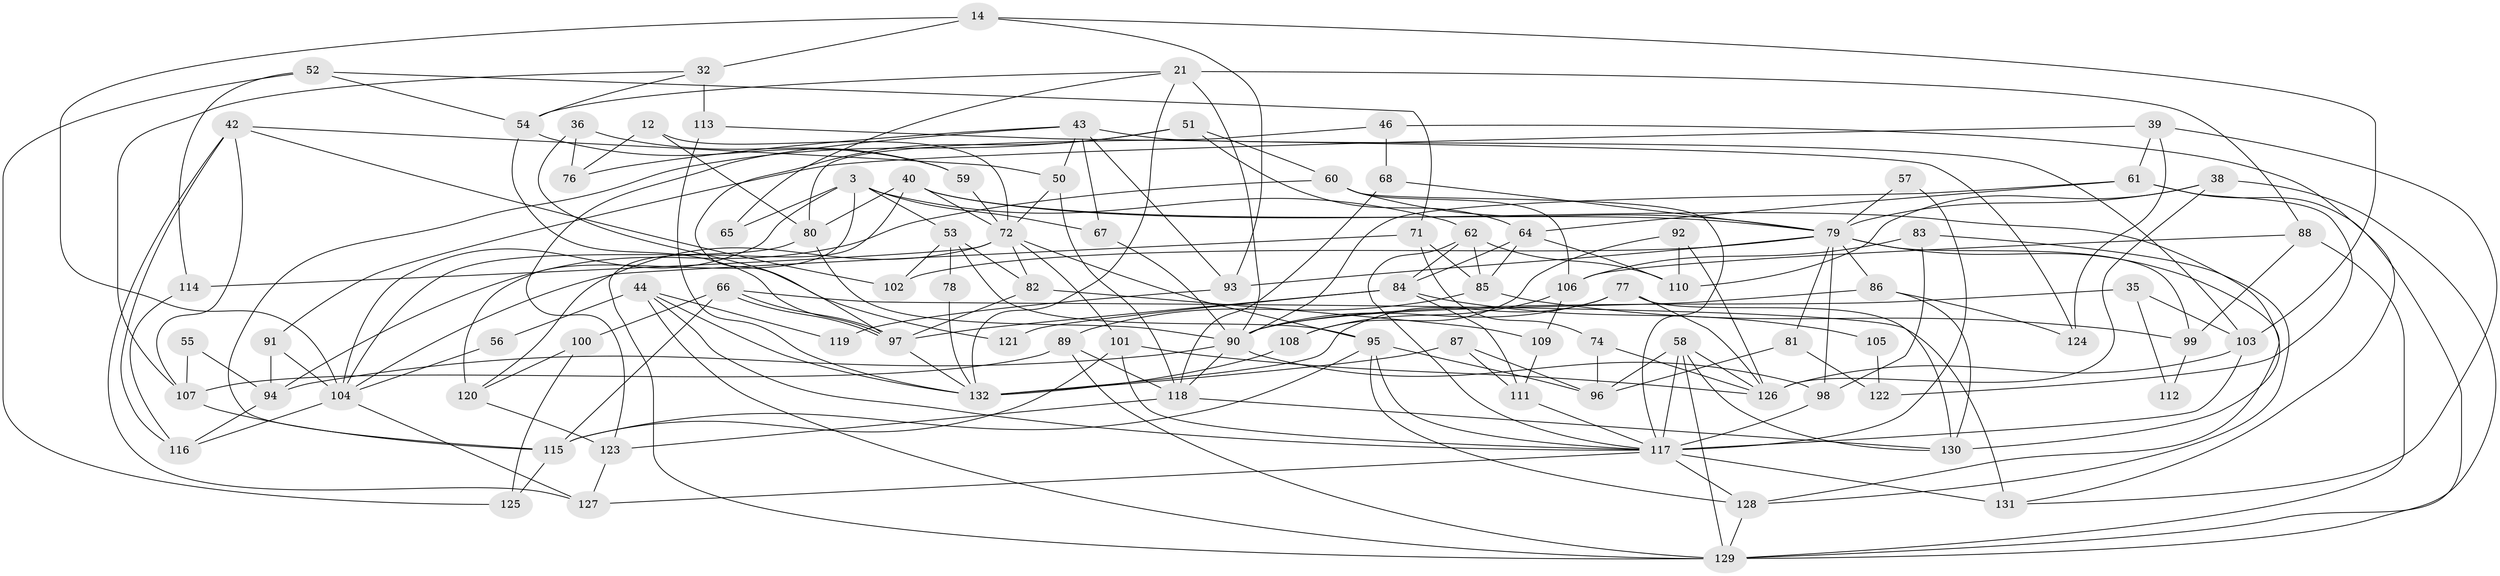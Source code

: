 // original degree distribution, {5: 0.12878787878787878, 3: 0.30303030303030304, 7: 0.022727272727272728, 6: 0.09090909090909091, 4: 0.3484848484848485, 8: 0.022727272727272728, 2: 0.08333333333333333}
// Generated by graph-tools (version 1.1) at 2025/52/03/04/25 21:52:55]
// undirected, 92 vertices, 203 edges
graph export_dot {
graph [start="1"]
  node [color=gray90,style=filled];
  3;
  12;
  14;
  21;
  32 [super="+17"];
  35;
  36;
  38 [super="+10"];
  39;
  40 [super="+13"];
  42 [super="+23"];
  43 [super="+37"];
  44 [super="+25"];
  46;
  50 [super="+31"];
  51;
  52;
  53;
  54;
  55;
  56;
  57;
  58 [super="+15"];
  59;
  60 [super="+2"];
  61;
  62 [super="+49"];
  64;
  65;
  66;
  67;
  68;
  71;
  72 [super="+6"];
  74;
  76;
  77;
  78;
  79 [super="+75+47"];
  80;
  81;
  82 [super="+63"];
  83;
  84;
  85;
  86;
  87;
  88 [super="+18"];
  89;
  90 [super="+16+26+20"];
  91;
  92;
  93;
  94 [super="+30"];
  95;
  96;
  97;
  98;
  99;
  100;
  101 [super="+19"];
  102;
  103 [super="+22+28"];
  104 [super="+45"];
  105;
  106;
  107 [super="+29"];
  108;
  109;
  110;
  111;
  112;
  113;
  114;
  115 [super="+4"];
  116;
  117 [super="+5+33+73+41"];
  118;
  119;
  120;
  121;
  122;
  123;
  124 [super="+69"];
  125;
  126 [super="+1+7"];
  127;
  128 [super="+34"];
  129 [super="+27"];
  130;
  131;
  132 [super="+24+70"];
  3 -- 67;
  3 -- 53;
  3 -- 62;
  3 -- 65;
  3 -- 104 [weight=2];
  3 -- 120;
  12 -- 72;
  12 -- 80;
  12 -- 76;
  14 -- 32;
  14 -- 93;
  14 -- 104;
  14 -- 103;
  21 -- 88 [weight=2];
  21 -- 54;
  21 -- 65;
  21 -- 132;
  21 -- 90;
  32 -- 113 [weight=2];
  32 -- 54;
  32 -- 107;
  35 -- 103;
  35 -- 112;
  35 -- 90;
  36 -- 59;
  36 -- 76;
  36 -- 121;
  38 -- 110;
  38 -- 126;
  38 -- 79;
  38 -- 129;
  39 -- 131;
  39 -- 124;
  39 -- 61;
  39 -- 91;
  40 -- 80;
  40 -- 130;
  40 -- 72;
  40 -- 79;
  40 -- 129;
  42 -- 102;
  42 -- 50;
  42 -- 107;
  42 -- 116;
  42 -- 127;
  43 -- 93;
  43 -- 50 [weight=2];
  43 -- 67;
  43 -- 103 [weight=2];
  43 -- 123;
  43 -- 76;
  44 -- 119;
  44 -- 117;
  44 -- 56;
  44 -- 132;
  44 -- 129;
  46 -- 131;
  46 -- 68;
  46 -- 80;
  50 -- 118;
  50 -- 72;
  51 -- 64;
  51 -- 97;
  51 -- 60;
  51 -- 115;
  52 -- 54;
  52 -- 114;
  52 -- 71;
  52 -- 125;
  53 -- 78;
  53 -- 95;
  53 -- 102;
  53 -- 82;
  54 -- 97;
  54 -- 59;
  55 -- 107;
  55 -- 94;
  56 -- 104;
  57 -- 117;
  57 -- 79;
  58 -- 130;
  58 -- 126;
  58 -- 117;
  58 -- 96;
  58 -- 129;
  59 -- 72;
  60 -- 106;
  60 -- 117;
  60 -- 79;
  60 -- 94;
  61 -- 64;
  61 -- 90;
  61 -- 122;
  61 -- 129;
  62 -- 85 [weight=2];
  62 -- 84;
  62 -- 110;
  62 -- 117;
  64 -- 85;
  64 -- 84;
  64 -- 110;
  66 -- 115;
  66 -- 97;
  66 -- 97;
  66 -- 100;
  66 -- 131;
  67 -- 90;
  68 -- 118;
  68 -- 79;
  71 -- 104;
  71 -- 74;
  71 -- 85;
  72 -- 95;
  72 -- 82 [weight=2];
  72 -- 114;
  72 -- 120;
  72 -- 101;
  74 -- 96;
  74 -- 126;
  77 -- 130;
  77 -- 126 [weight=2];
  77 -- 90;
  77 -- 132 [weight=3];
  78 -- 132;
  79 -- 128;
  79 -- 81;
  79 -- 86 [weight=2];
  79 -- 93;
  79 -- 98;
  79 -- 99;
  79 -- 102;
  80 -- 90;
  80 -- 104;
  81 -- 96;
  81 -- 122;
  82 -- 97 [weight=2];
  82 -- 109;
  83 -- 98;
  83 -- 106;
  83 -- 128;
  84 -- 97;
  84 -- 105;
  84 -- 111;
  84 -- 121;
  85 -- 99;
  85 -- 89;
  86 -- 130;
  86 -- 90;
  86 -- 124 [weight=2];
  87 -- 96;
  87 -- 111;
  87 -- 132;
  88 -- 106;
  88 -- 99;
  88 -- 129;
  89 -- 107;
  89 -- 118;
  89 -- 129;
  90 -- 98;
  90 -- 118;
  90 -- 94;
  91 -- 94;
  91 -- 104;
  92 -- 110;
  92 -- 108;
  92 -- 126;
  93 -- 119;
  94 -- 116;
  95 -- 96;
  95 -- 115;
  95 -- 117;
  95 -- 128;
  97 -- 132;
  98 -- 117;
  99 -- 112;
  100 -- 125;
  100 -- 120;
  101 -- 126;
  101 -- 117;
  101 -- 115;
  103 -- 126 [weight=2];
  103 -- 117 [weight=5];
  104 -- 116;
  104 -- 127;
  105 -- 122;
  106 -- 108;
  106 -- 109;
  107 -- 115 [weight=2];
  108 -- 132;
  109 -- 111;
  111 -- 117;
  113 -- 124;
  113 -- 132;
  114 -- 116;
  115 -- 125;
  117 -- 131 [weight=2];
  117 -- 127;
  117 -- 128;
  118 -- 123;
  118 -- 130;
  120 -- 123;
  123 -- 127;
  128 -- 129;
}

